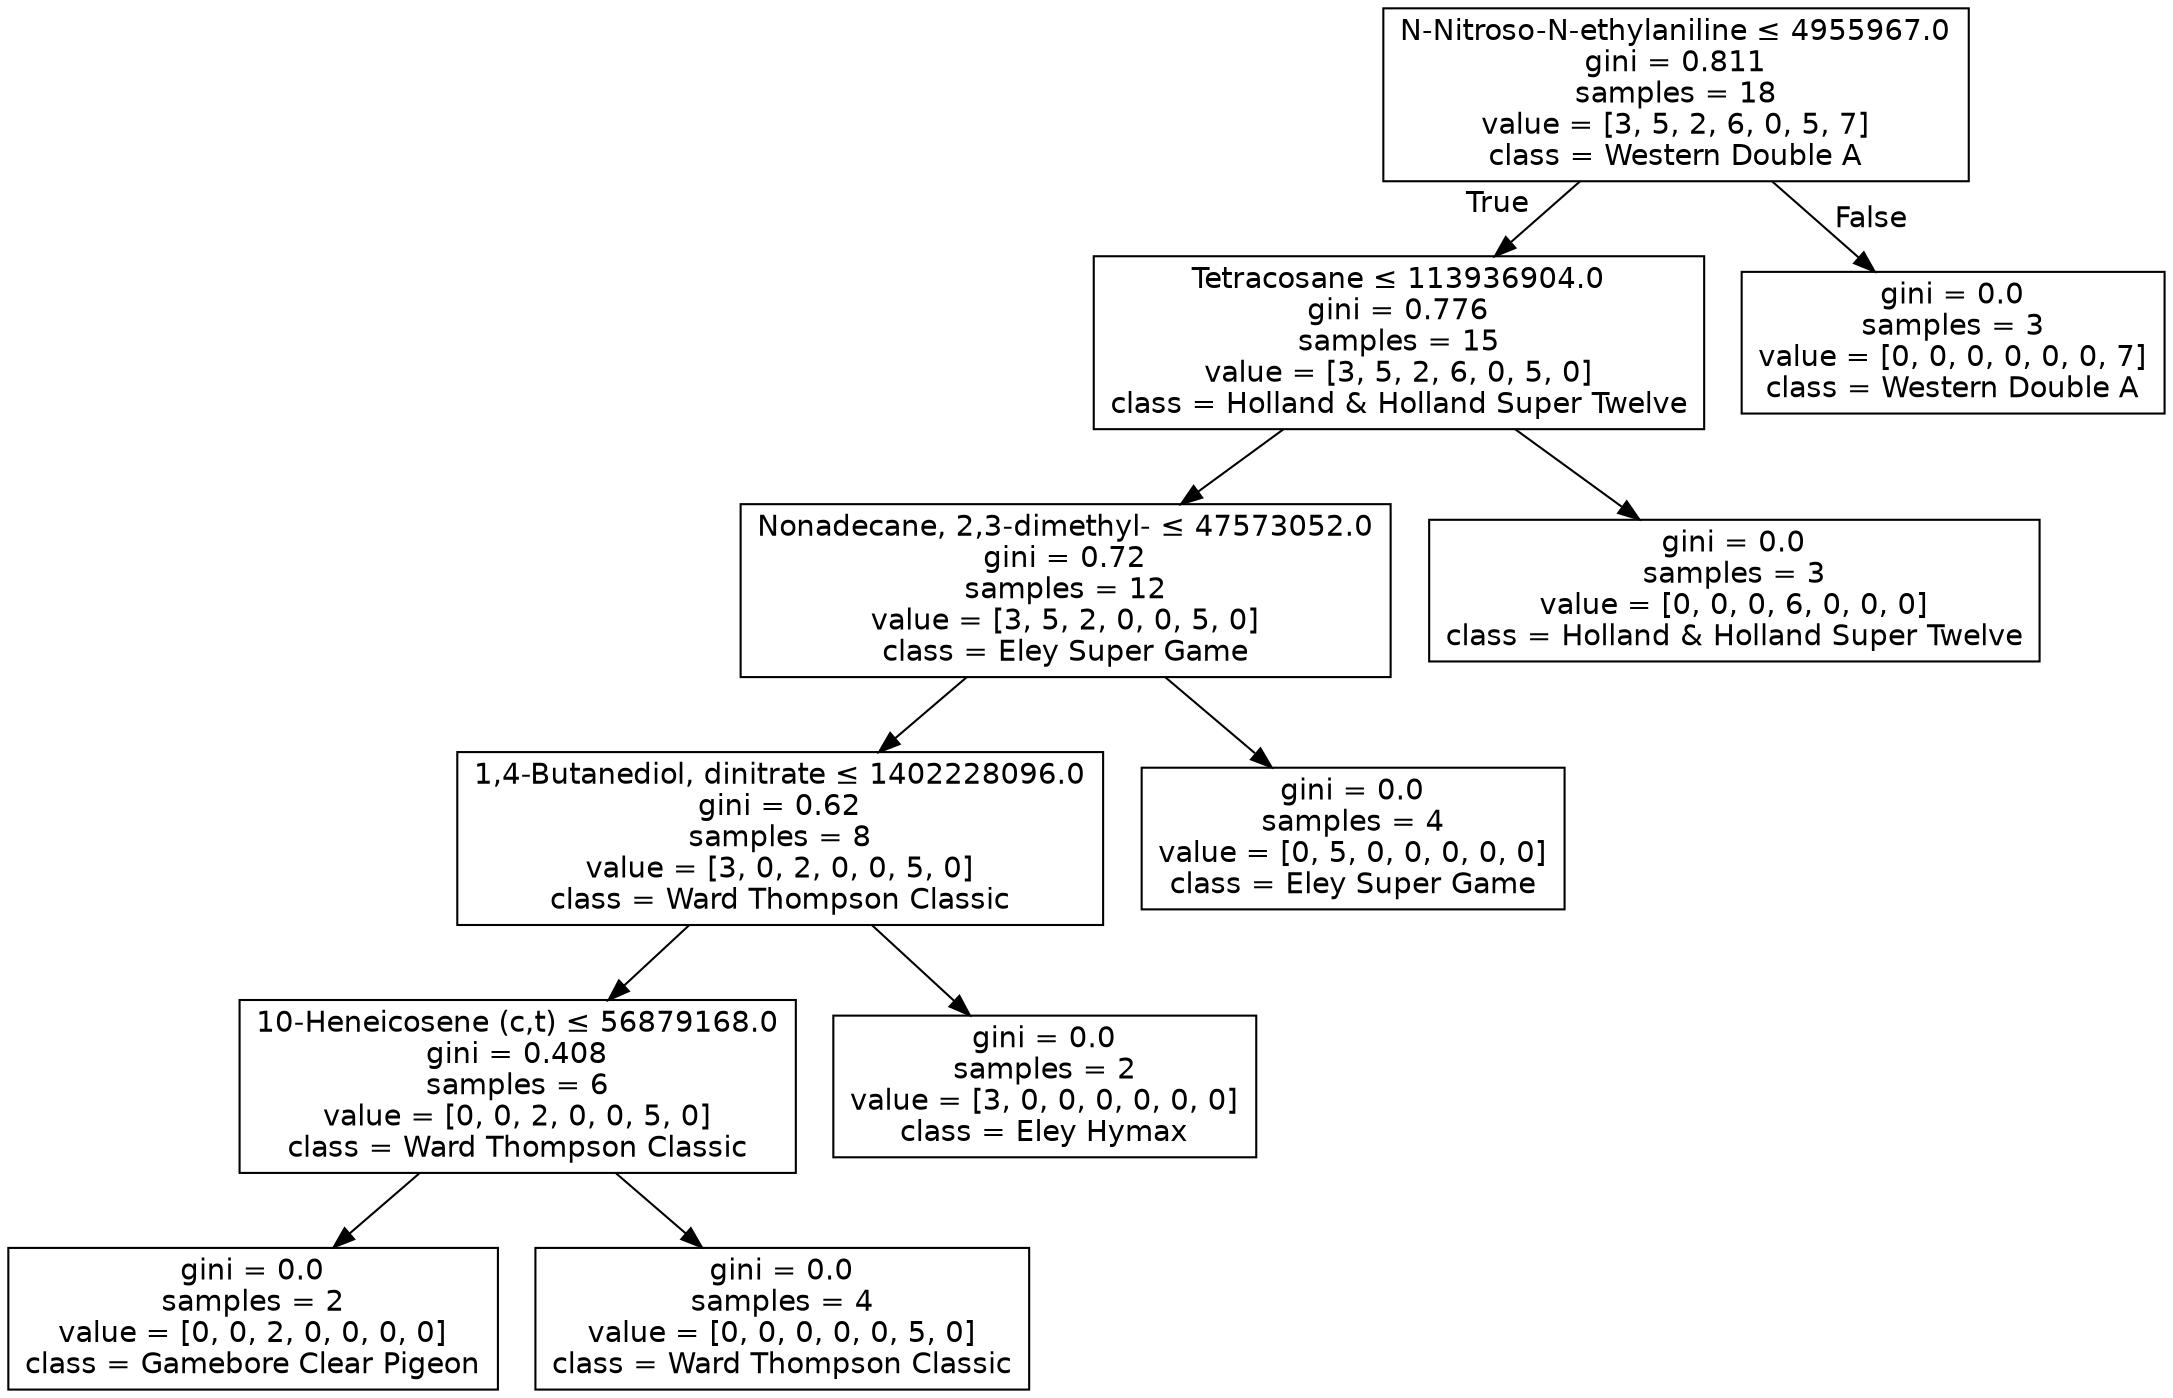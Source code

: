 digraph Tree {
node [shape=box, fontname="helvetica"] ;
edge [fontname="helvetica"] ;
0 [label=<N-Nitroso-N-ethylaniline &le; 4955967.0<br/>gini = 0.811<br/>samples = 18<br/>value = [3, 5, 2, 6, 0, 5, 7]<br/>class = Western Double A>] ;
1 [label=<Tetracosane &le; 113936904.0<br/>gini = 0.776<br/>samples = 15<br/>value = [3, 5, 2, 6, 0, 5, 0]<br/>class = Holland &amp; Holland Super Twelve>] ;
0 -> 1 [labeldistance=2.5, labelangle=45, headlabel="True"] ;
2 [label=<Nonadecane, 2,3-dimethyl- &le; 47573052.0<br/>gini = 0.72<br/>samples = 12<br/>value = [3, 5, 2, 0, 0, 5, 0]<br/>class = Eley Super Game>] ;
1 -> 2 ;
3 [label=<1,4-Butanediol, dinitrate &le; 1402228096.0<br/>gini = 0.62<br/>samples = 8<br/>value = [3, 0, 2, 0, 0, 5, 0]<br/>class = Ward Thompson Classic>] ;
2 -> 3 ;
4 [label=<10-Heneicosene (c,t) &le; 56879168.0<br/>gini = 0.408<br/>samples = 6<br/>value = [0, 0, 2, 0, 0, 5, 0]<br/>class = Ward Thompson Classic>] ;
3 -> 4 ;
5 [label=<gini = 0.0<br/>samples = 2<br/>value = [0, 0, 2, 0, 0, 0, 0]<br/>class = Gamebore Clear Pigeon>] ;
4 -> 5 ;
6 [label=<gini = 0.0<br/>samples = 4<br/>value = [0, 0, 0, 0, 0, 5, 0]<br/>class = Ward Thompson Classic>] ;
4 -> 6 ;
7 [label=<gini = 0.0<br/>samples = 2<br/>value = [3, 0, 0, 0, 0, 0, 0]<br/>class = Eley Hymax>] ;
3 -> 7 ;
8 [label=<gini = 0.0<br/>samples = 4<br/>value = [0, 5, 0, 0, 0, 0, 0]<br/>class = Eley Super Game>] ;
2 -> 8 ;
9 [label=<gini = 0.0<br/>samples = 3<br/>value = [0, 0, 0, 6, 0, 0, 0]<br/>class = Holland &amp; Holland Super Twelve>] ;
1 -> 9 ;
10 [label=<gini = 0.0<br/>samples = 3<br/>value = [0, 0, 0, 0, 0, 0, 7]<br/>class = Western Double A>] ;
0 -> 10 [labeldistance=2.5, labelangle=-45, headlabel="False"] ;
}

